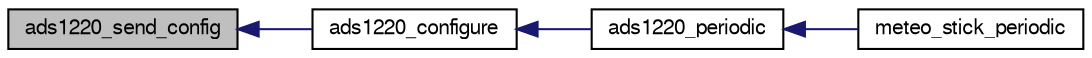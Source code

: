 digraph "ads1220_send_config"
{
  edge [fontname="FreeSans",fontsize="10",labelfontname="FreeSans",labelfontsize="10"];
  node [fontname="FreeSans",fontsize="10",shape=record];
  rankdir="LR";
  Node1 [label="ads1220_send_config",height=0.2,width=0.4,color="black", fillcolor="grey75", style="filled", fontcolor="black"];
  Node1 -> Node2 [dir="back",color="midnightblue",fontsize="10",style="solid",fontname="FreeSans"];
  Node2 [label="ads1220_configure",height=0.2,width=0.4,color="black", fillcolor="white", style="filled",URL="$ads1220_8h.html#ad7643ec41084f618a92cc3677fc649d8"];
  Node2 -> Node3 [dir="back",color="midnightblue",fontsize="10",style="solid",fontname="FreeSans"];
  Node3 [label="ads1220_periodic",height=0.2,width=0.4,color="black", fillcolor="white", style="filled",URL="$ads1220_8h.html#a6c7969a693b23ed0526bc4ca6025a057",tooltip="convenience function: read or start configuration if not already initialized "];
  Node3 -> Node4 [dir="back",color="midnightblue",fontsize="10",style="solid",fontname="FreeSans"];
  Node4 [label="meteo_stick_periodic",height=0.2,width=0.4,color="black", fillcolor="white", style="filled",URL="$meteo__stick_8h.html#a44fbda9e381c4ee6cc86d1fb914c7d6b",tooltip="Periodic function. "];
}
